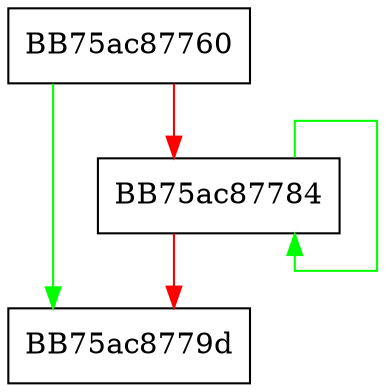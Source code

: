digraph PathHash {
  node [shape="box"];
  graph [splines=ortho];
  BB75ac87760 -> BB75ac8779d [color="green"];
  BB75ac87760 -> BB75ac87784 [color="red"];
  BB75ac87784 -> BB75ac87784 [color="green"];
  BB75ac87784 -> BB75ac8779d [color="red"];
}